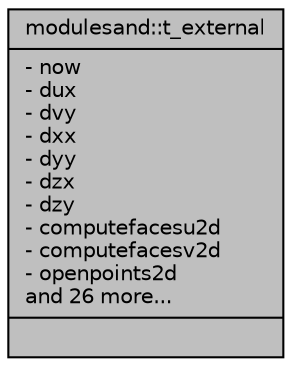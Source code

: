 digraph "modulesand::t_external"
{
 // LATEX_PDF_SIZE
  edge [fontname="Helvetica",fontsize="10",labelfontname="Helvetica",labelfontsize="10"];
  node [fontname="Helvetica",fontsize="10",shape=record];
  Node1 [label="{modulesand::t_external\n|- now\l- dux\l- dvy\l- dxx\l- dyy\l- dzx\l- dzy\l- computefacesu2d\l- computefacesv2d\l- openpoints2d\land 26 more...\l|}",height=0.2,width=0.4,color="black", fillcolor="grey75", style="filled", fontcolor="black",tooltip=" "];
}
